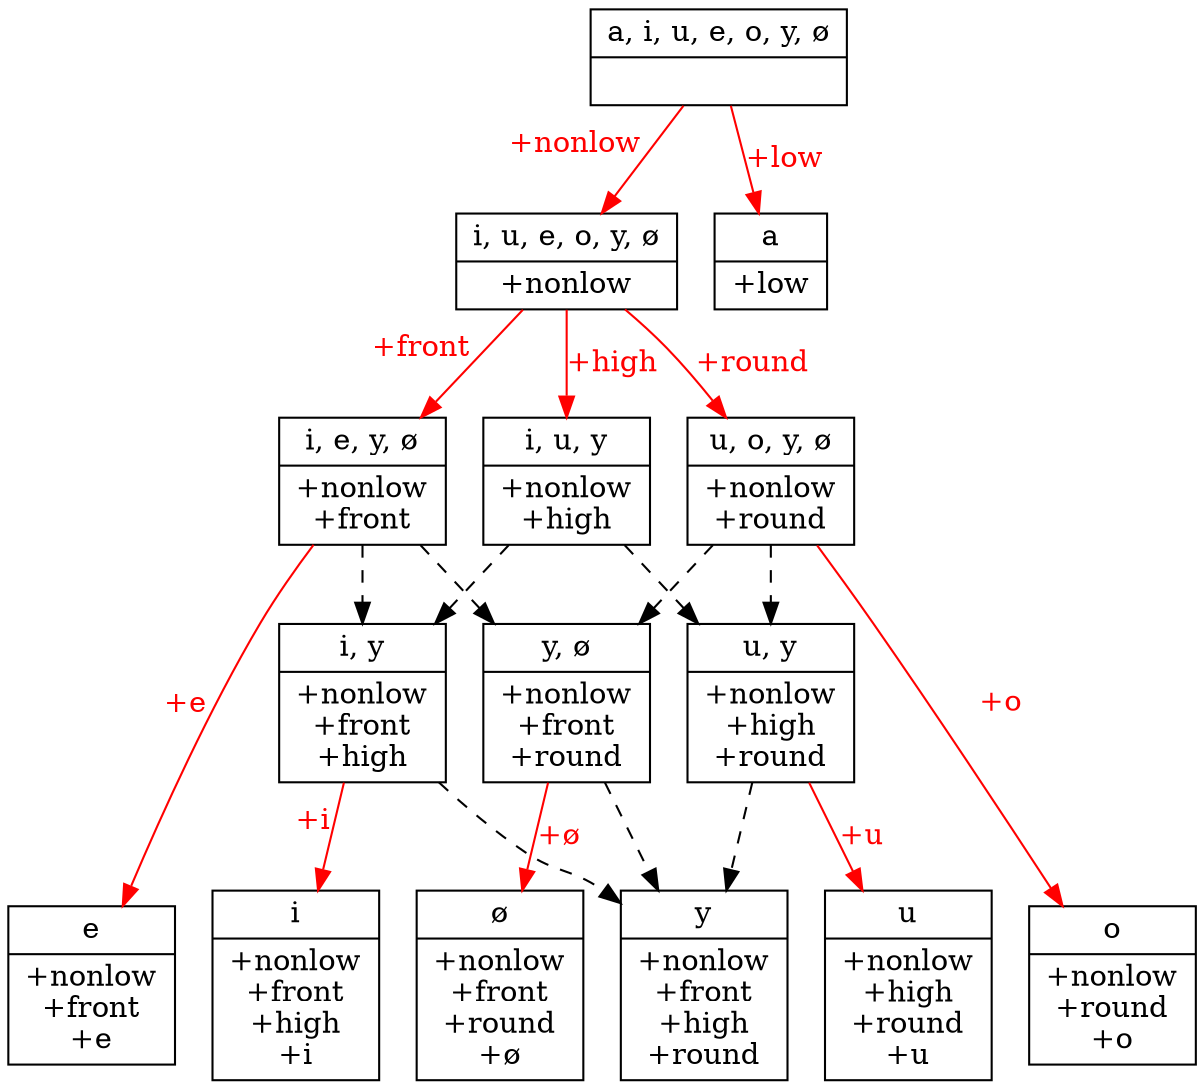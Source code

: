 // None
digraph {
	graph [ dpi = 300 ];
	0 [label="{<segs> a, i, u, e, o, y, ø |<feats>  }",shape=record]
	1 [label="{<segs> i, u, e, o, y, ø |<feats> +nonlow }",shape=record]
	2 [label="{<segs> i, e, y, ø |<feats> +nonlow\n+front }",shape=record]
	3 [label="{<segs> u, o, y, ø |<feats> +nonlow\n+round }",shape=record]
	4 [label="{<segs> i, u, y |<feats> +nonlow\n+high }",shape=record]
	5 [label="{<segs> i |<feats> +nonlow\n+front\n+high\n+i }",shape=record]
	6 [label="{<segs> y |<feats> +nonlow\n+front\n+high\n+round }",shape=record]
	7 [label="{<segs> u |<feats> +nonlow\n+high\n+round\n+u }",shape=record]
	8 [label="{<segs> e |<feats> +nonlow\n+front\n+e }",shape=record]
	9 [label="{<segs> ø |<feats> +nonlow\n+front\n+round\n+ø }",shape=record]
	10 [label="{<segs> o |<feats> +nonlow\n+round\n+o }",shape=record]
	11 [label="{<segs> a |<feats> +low }",shape=record]
	12 [label="{<segs> y, ø |<feats> +nonlow\n+front\n+round }",shape=record]
	13 [label="{<segs> i, y |<feats> +nonlow\n+front\n+high }",shape=record]
	14 [label="{<segs> u, y |<feats> +nonlow\n+high\n+round }",shape=record]

	0 -> 1 [xlabel="+nonlow",fontcolor=red,color=red]
	0 -> 11 [label="+low",fontcolor=red,color=red]
	1 -> 2 [xlabel="+front",fontcolor=red,color=red]
	1 -> 3 [label="+round",fontcolor=red,color=red]
	1 -> 4 [label="+high",fontcolor=red,color=red]
	{2 3} -> 12 [style=dashed]
	{3 4} -> 14 [style=dashed]
	{2 4} -> 13 [style=dashed]
	2 -> 8 [xlabel="+e",fontcolor=red,color=red]
	3 -> 10[label="+o",fontcolor=red,color=red]
	{12 13 14} -> 6 [style=dashed]
	12 -> 9 [label="+ø",fontcolor=red,color=red]
	13 -> 5 [xlabel="+i",fontcolor=red,color=red]
	14 -> 7 [label="+u",fontcolor=red,color=red]
{rank=same; 5 6 7 8 9 10}
{rank=same; 1 11}
}
